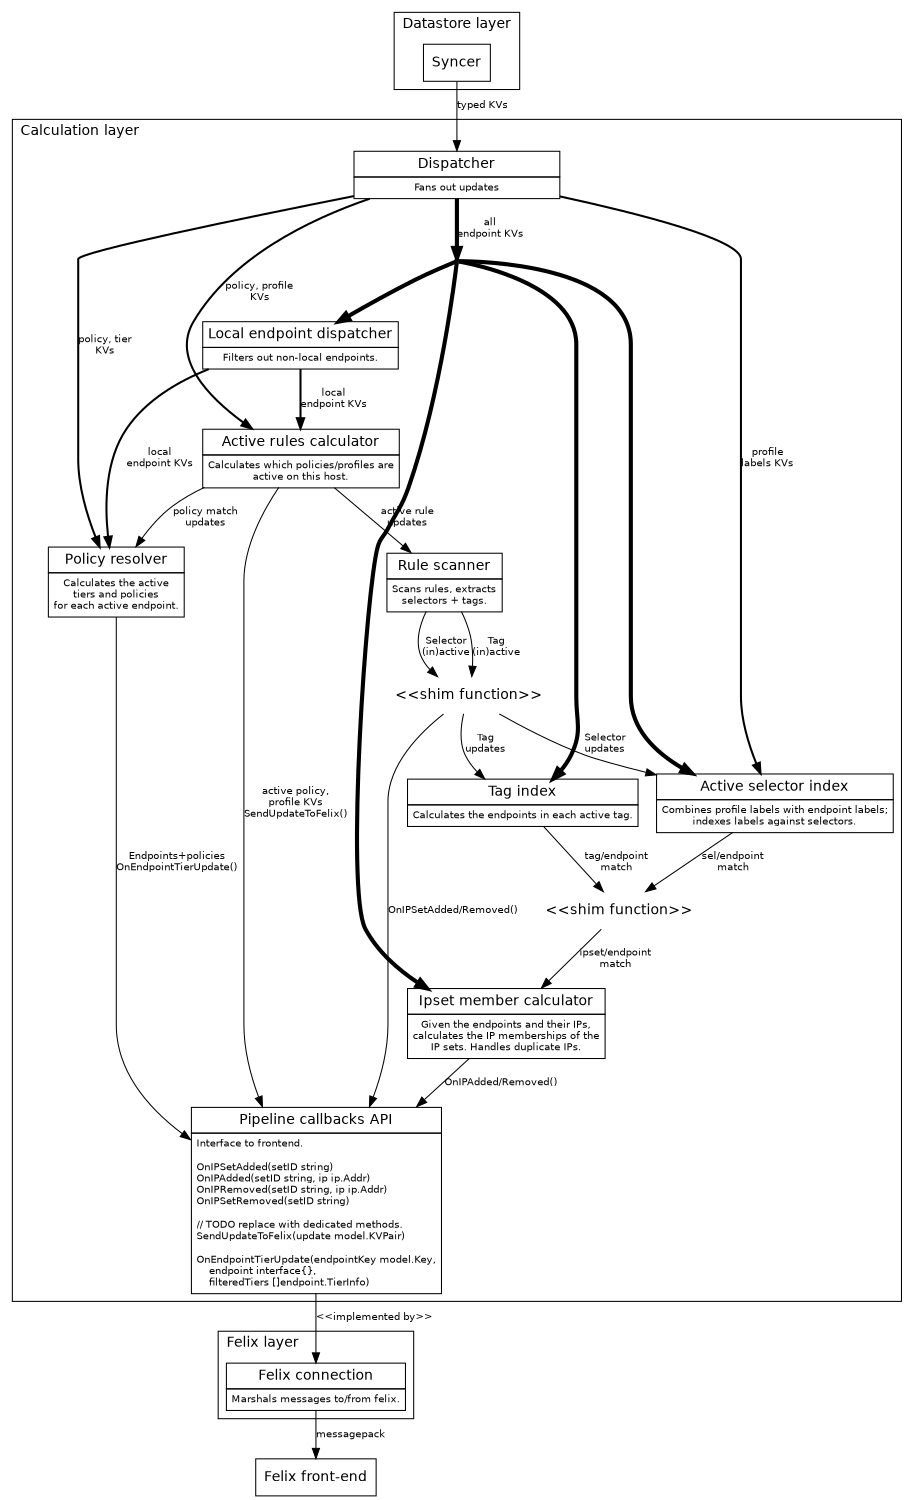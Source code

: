 digraph G {
size="7.5,10"
labeljust="l"
fontname=Helvetica;
node [fontname=Helvetica]
edge [fontname=Helvetica,fontsize=10]

    subgraph cluster0 {
    label="Datastore layer";

        Syncer [shape=box]
    }

    Syncer -> Dispatcher [label="typed KVs"]

    subgraph cluster1 {
    label="Calculation layer";
        subgraph {
            /* Put some padding either side of the Dispatcher. */
            rank=same; nodepadding1; Dispatcher; nodepadding2;
            nodepadding1 [style=invisible,fixedsize=true,width=4]
            nodepadding2 [style=invisible,fixedsize=true,width=4]
            nodepadding1 -> Dispatcher [style=invis];
            Dispatcher -> nodepadding2 [style=invis];
        }

        Dispatcher [label=<<table BORDER="0" CELLBORDER="1" CELLSPACING="0" CELLPADDING="4">
          <tr><td WIDTH="200"><font point-size="14" >Dispatcher</font></td></tr>
          <tr><td><font point-size="10">Fans out updates</font></td></tr>
        </table>>, shape=none, margin=0]
        Dispatcher -> PolicyResolver [label="policy, tier\nKVs", penwidth=2]
        Dispatcher -> ActiveRulesCalc [label="policy, profile\nKVs", penwidth=2]
        Dispatcher -> ActiveSelIdx [label="profile\nlabels KVs", penwidth=2]

        EPKVs [shape=point];
        Dispatcher -> EPKVs [label="all\nendpoint KVs", penwidth=4];

        EPKVs -> ActiveSelIdx [penwidth=4];
        EPKVs -> LocalDispatcher [penwidth=4];
        EPKVs -> TagIndex [penwidth=4];
        EPKVs -> MemberCalc [penwidth=4];

        LocalDispatcher [label=<<table BORDER="0" CELLBORDER="1" CELLSPACING="0" CELLPADDING="4">
          <tr><td><font point-size="14">Local endpoint dispatcher</font></td></tr>
          <tr><td><font point-size="10">Filters out non-local endpoints.</font></td></tr>
        </table>>, shape=none, margin=0]
        LocalDispatcher -> ActiveRulesCalc [label="local\nendpoint KVs", penwidth=2];
        LocalDispatcher -> PolicyResolver [label="local\nendpoint KVs", penwidth=2]

        ActiveRulesCalc [label=<<table BORDER="0" CELLBORDER="1" CELLSPACING="0" CELLPADDING="4">
          <tr><td><font point-size="14">Active rules calculator</font></td></tr>
          <tr><td><font point-size="10">Calculates which policies/profiles are<br/>active on this host.</font></td></tr>
        </table>>, shape=none, margin=0];
        ActiveRulesCalc -> RuleScanner [label="active rule\nupdates"];
        ActiveRulesCalc -> PolicyResolver [label="policy match\nupdates"];

        ActiveSelIdx [label=<<table BORDER="0" CELLBORDER="1" CELLSPACING="0" CELLPADDING="4">
          <tr><td><font point-size="14">Active selector index</font></td></tr>
          <tr><td><font point-size="10">Combines profile labels with endpoint labels;<br/>indexes labels against selectors.</font></td></tr>
        </table>>, shape=none, margin=0];
        "<<shim function>>" [shape=none]
        ActiveSelIdx -> "<<shim function>>" [label="sel/endpoint\nmatch"];

        RuleScanner [label=<<table BORDER="0" CELLBORDER="1" CELLSPACING="0" CELLPADDING="4">
          <tr><td><font point-size="14">Rule scanner</font></td></tr>
          <tr><td><font point-size="10">Scans rules, extracts<br/>selectors + tags.</font></td></tr>
        </table>>, shape=none, margin=0];

        PolicyResolver [label=<<table BORDER="0" CELLBORDER="1" CELLSPACING="0" CELLPADDING="4">
          <tr><td><font point-size="14">Policy resolver</font></td></tr>
          <tr><td><font point-size="10">Calculates the active<br/>tiers and policies<br/>for each active endpoint.</font></td></tr>
        </table>>, shape=none, margin=0];


        TagIndex [label=<<table BORDER="0" CELLBORDER="1" CELLSPACING="0" CELLPADDING="4">
          <tr><td><font point-size="14">Tag index</font></td></tr>
          <tr><td><font point-size="10">Calculates the endpoints in each active tag.</font></td></tr>
        </table>>, shape=none, margin=0];

        TagIndex -> "<<shim function>>" [label="tag/endpoint\nmatch"];
        "<<shim function>>" -> MemberCalc [label="ipset/endpoint\nmatch"];

        MemberCalc [label=<<table BORDER="0" CELLBORDER="1" CELLSPACING="0" CELLPADDING="4">
          <tr><td><font point-size="14">Ipset member calculator</font></td></tr>
          <tr><td><font point-size="10">Given the endpoints and their IPs,<br/>calculates the IP memberships of the<br/>IP sets. Handles duplicate IPs.</font></td></tr>
        </table>>, shape=none, margin=0];


        ActiveRulesCalc -> PipelineCallbacks [label="active policy,\nprofile KVs\nSendUpdateToFelix()"];

        RuleScannerShim [label="<<shim function>>", shape=none]
        RuleScanner -> RuleScannerShim [label="Selector\n(in)active"];
        RuleScannerShim -> ActiveSelIdx [label="Selector\nupdates"]
        RuleScannerShim -> PipelineCallbacks [label="OnIPSetAdded/Removed()"];

        RuleScanner -> RuleScannerShim [label="Tag\n(in)active"];
        RuleScannerShim -> TagIndex [label="Tag\nupdates"]


        MemberCalc -> PipelineCallbacks [label="OnIPAdded/Removed()"];
        PolicyResolver -> PipelineCallbacks [label="Endpoints+policies\nOnEndpointTierUpdate()"];

        PipelineCallbacks [label=<<table BORDER="0" CELLBORDER="1" CELLSPACING="0" CELLPADDING="4">
          <tr><td><font point-size="14">Pipeline callbacks API</font></td></tr>
          <tr><td align="left"><font point-size="10">Interface to frontend.<BR ALIGN="LEFT"/>
<BR ALIGN="LEFT"/>
OnIPSetAdded(setID string)<BR ALIGN="LEFT"/>
OnIPAdded(setID string, ip ip.Addr)<BR ALIGN="LEFT"/>
OnIPRemoved(setID string, ip ip.Addr)<BR ALIGN="LEFT"/>
OnIPSetRemoved(setID string)<BR ALIGN="LEFT"/>
<BR ALIGN="LEFT"/>
// TODO replace with dedicated methods.<BR ALIGN="LEFT"/>
SendUpdateToFelix(update model.KVPair)<BR ALIGN="LEFT"/>
<BR ALIGN="LEFT"/>
OnEndpointTierUpdate(endpointKey model.Key,<BR ALIGN="LEFT"/>
    endpoint interface{},<BR ALIGN="LEFT"/>
    filteredTiers []endpoint.TierInfo)<BR ALIGN="LEFT"/>
</font></td></tr>
        </table>>, shape=none, margin=0];
    }

    subgraph cluster2 {
    label="Felix layer";
        FelixConnection [label=<<table BORDER="0" CELLBORDER="1" CELLSPACING="0" CELLPADDING="4">
          <tr><td><font point-size="14">Felix connection</font></td></tr>
          <tr><td><font point-size="10">Marshals messages to/from felix.</font></td></tr>
        </table>>, shape=none, margin=0];
    }


    PipelineCallbacks -> FelixConnection [label="<<implemented by>>"]
    FelixConnection -> Felix [label="messagepack"];
    Felix [shape=box, label="Felix front-end"];
}
